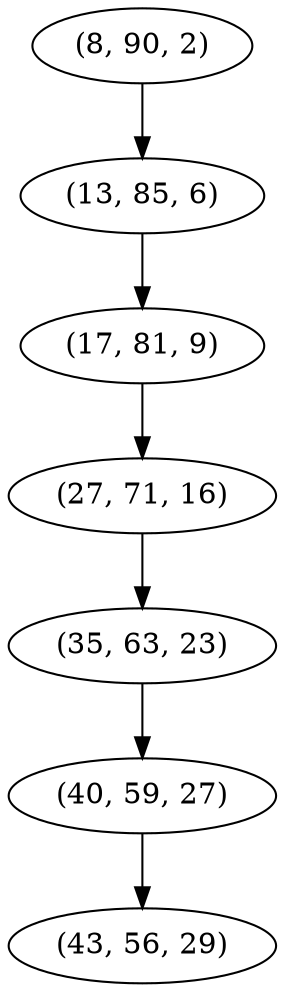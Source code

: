digraph tree {
    "(8, 90, 2)";
    "(13, 85, 6)";
    "(17, 81, 9)";
    "(27, 71, 16)";
    "(35, 63, 23)";
    "(40, 59, 27)";
    "(43, 56, 29)";
    "(8, 90, 2)" -> "(13, 85, 6)";
    "(13, 85, 6)" -> "(17, 81, 9)";
    "(17, 81, 9)" -> "(27, 71, 16)";
    "(27, 71, 16)" -> "(35, 63, 23)";
    "(35, 63, 23)" -> "(40, 59, 27)";
    "(40, 59, 27)" -> "(43, 56, 29)";
}
